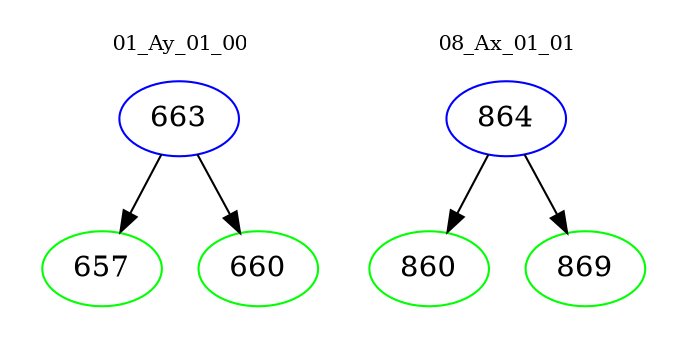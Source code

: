 digraph{
subgraph cluster_0 {
color = white
label = "01_Ay_01_00";
fontsize=10;
T0_663 [label="663", color="blue"]
T0_663 -> T0_657 [color="black"]
T0_657 [label="657", color="green"]
T0_663 -> T0_660 [color="black"]
T0_660 [label="660", color="green"]
}
subgraph cluster_1 {
color = white
label = "08_Ax_01_01";
fontsize=10;
T1_864 [label="864", color="blue"]
T1_864 -> T1_860 [color="black"]
T1_860 [label="860", color="green"]
T1_864 -> T1_869 [color="black"]
T1_869 [label="869", color="green"]
}
}
